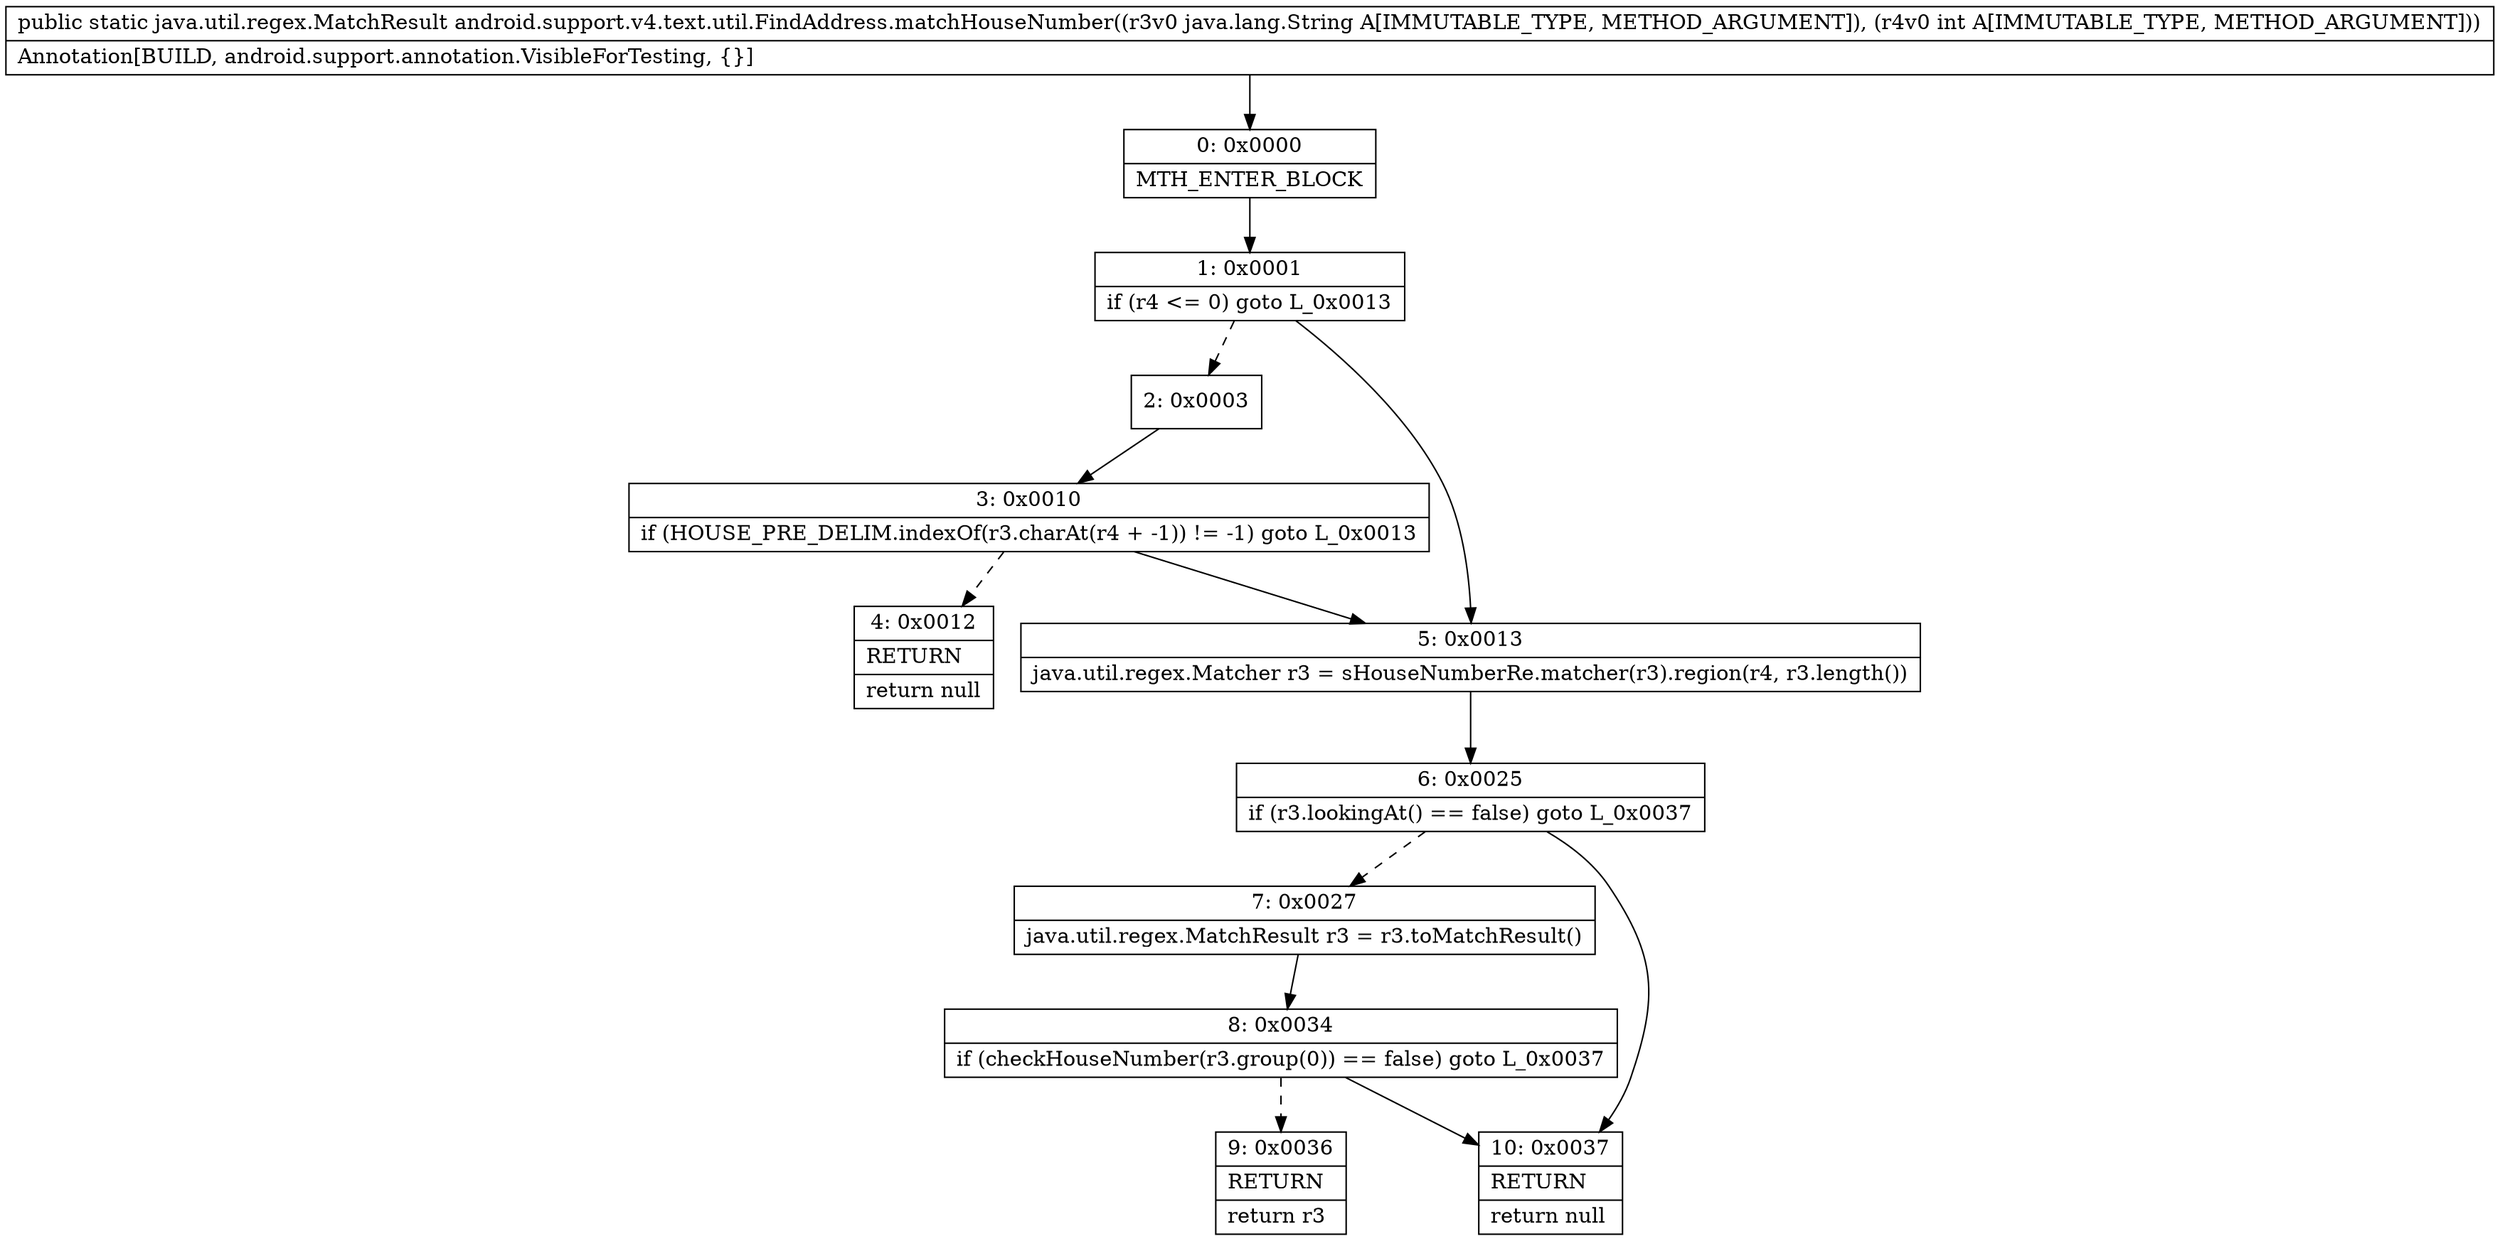 digraph "CFG forandroid.support.v4.text.util.FindAddress.matchHouseNumber(Ljava\/lang\/String;I)Ljava\/util\/regex\/MatchResult;" {
Node_0 [shape=record,label="{0\:\ 0x0000|MTH_ENTER_BLOCK\l}"];
Node_1 [shape=record,label="{1\:\ 0x0001|if (r4 \<= 0) goto L_0x0013\l}"];
Node_2 [shape=record,label="{2\:\ 0x0003}"];
Node_3 [shape=record,label="{3\:\ 0x0010|if (HOUSE_PRE_DELIM.indexOf(r3.charAt(r4 + \-1)) != \-1) goto L_0x0013\l}"];
Node_4 [shape=record,label="{4\:\ 0x0012|RETURN\l|return null\l}"];
Node_5 [shape=record,label="{5\:\ 0x0013|java.util.regex.Matcher r3 = sHouseNumberRe.matcher(r3).region(r4, r3.length())\l}"];
Node_6 [shape=record,label="{6\:\ 0x0025|if (r3.lookingAt() == false) goto L_0x0037\l}"];
Node_7 [shape=record,label="{7\:\ 0x0027|java.util.regex.MatchResult r3 = r3.toMatchResult()\l}"];
Node_8 [shape=record,label="{8\:\ 0x0034|if (checkHouseNumber(r3.group(0)) == false) goto L_0x0037\l}"];
Node_9 [shape=record,label="{9\:\ 0x0036|RETURN\l|return r3\l}"];
Node_10 [shape=record,label="{10\:\ 0x0037|RETURN\l|return null\l}"];
MethodNode[shape=record,label="{public static java.util.regex.MatchResult android.support.v4.text.util.FindAddress.matchHouseNumber((r3v0 java.lang.String A[IMMUTABLE_TYPE, METHOD_ARGUMENT]), (r4v0 int A[IMMUTABLE_TYPE, METHOD_ARGUMENT]))  | Annotation[BUILD, android.support.annotation.VisibleForTesting, \{\}]\l}"];
MethodNode -> Node_0;
Node_0 -> Node_1;
Node_1 -> Node_2[style=dashed];
Node_1 -> Node_5;
Node_2 -> Node_3;
Node_3 -> Node_4[style=dashed];
Node_3 -> Node_5;
Node_5 -> Node_6;
Node_6 -> Node_7[style=dashed];
Node_6 -> Node_10;
Node_7 -> Node_8;
Node_8 -> Node_9[style=dashed];
Node_8 -> Node_10;
}

